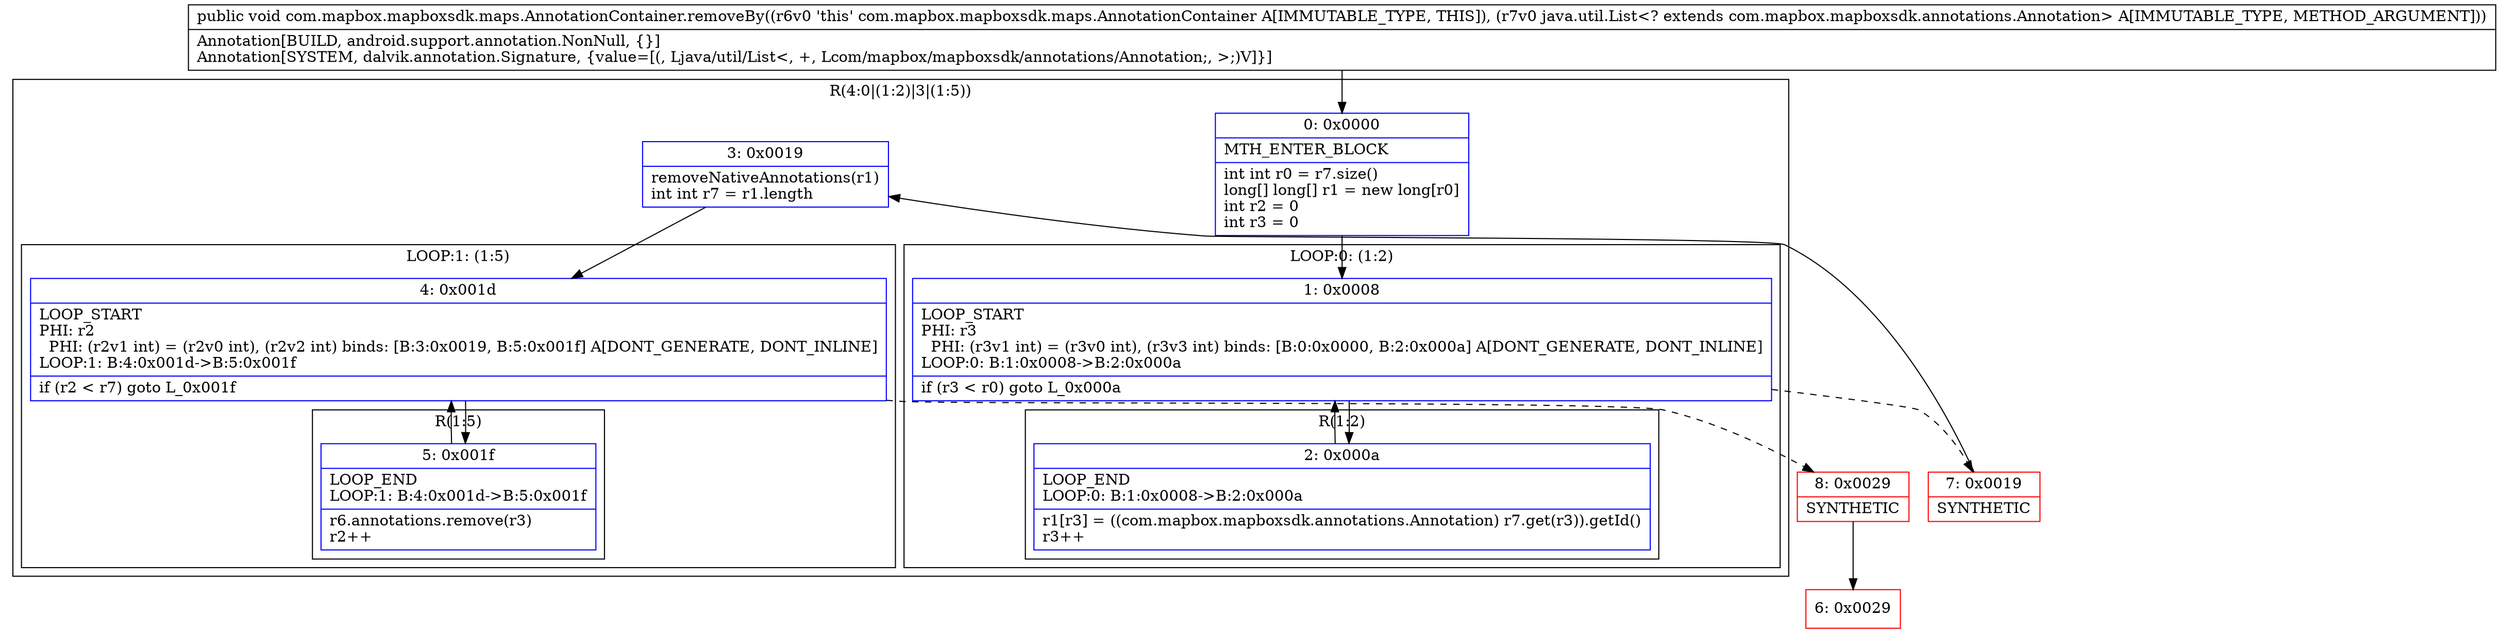 digraph "CFG forcom.mapbox.mapboxsdk.maps.AnnotationContainer.removeBy(Ljava\/util\/List;)V" {
subgraph cluster_Region_600306700 {
label = "R(4:0|(1:2)|3|(1:5))";
node [shape=record,color=blue];
Node_0 [shape=record,label="{0\:\ 0x0000|MTH_ENTER_BLOCK\l|int int r0 = r7.size()\llong[] long[] r1 = new long[r0]\lint r2 = 0\lint r3 = 0\l}"];
subgraph cluster_LoopRegion_1468036919 {
label = "LOOP:0: (1:2)";
node [shape=record,color=blue];
Node_1 [shape=record,label="{1\:\ 0x0008|LOOP_START\lPHI: r3 \l  PHI: (r3v1 int) = (r3v0 int), (r3v3 int) binds: [B:0:0x0000, B:2:0x000a] A[DONT_GENERATE, DONT_INLINE]\lLOOP:0: B:1:0x0008\-\>B:2:0x000a\l|if (r3 \< r0) goto L_0x000a\l}"];
subgraph cluster_Region_115611736 {
label = "R(1:2)";
node [shape=record,color=blue];
Node_2 [shape=record,label="{2\:\ 0x000a|LOOP_END\lLOOP:0: B:1:0x0008\-\>B:2:0x000a\l|r1[r3] = ((com.mapbox.mapboxsdk.annotations.Annotation) r7.get(r3)).getId()\lr3++\l}"];
}
}
Node_3 [shape=record,label="{3\:\ 0x0019|removeNativeAnnotations(r1)\lint int r7 = r1.length\l}"];
subgraph cluster_LoopRegion_608387589 {
label = "LOOP:1: (1:5)";
node [shape=record,color=blue];
Node_4 [shape=record,label="{4\:\ 0x001d|LOOP_START\lPHI: r2 \l  PHI: (r2v1 int) = (r2v0 int), (r2v2 int) binds: [B:3:0x0019, B:5:0x001f] A[DONT_GENERATE, DONT_INLINE]\lLOOP:1: B:4:0x001d\-\>B:5:0x001f\l|if (r2 \< r7) goto L_0x001f\l}"];
subgraph cluster_Region_875397532 {
label = "R(1:5)";
node [shape=record,color=blue];
Node_5 [shape=record,label="{5\:\ 0x001f|LOOP_END\lLOOP:1: B:4:0x001d\-\>B:5:0x001f\l|r6.annotations.remove(r3)\lr2++\l}"];
}
}
}
Node_6 [shape=record,color=red,label="{6\:\ 0x0029}"];
Node_7 [shape=record,color=red,label="{7\:\ 0x0019|SYNTHETIC\l}"];
Node_8 [shape=record,color=red,label="{8\:\ 0x0029|SYNTHETIC\l}"];
MethodNode[shape=record,label="{public void com.mapbox.mapboxsdk.maps.AnnotationContainer.removeBy((r6v0 'this' com.mapbox.mapboxsdk.maps.AnnotationContainer A[IMMUTABLE_TYPE, THIS]), (r7v0 java.util.List\<? extends com.mapbox.mapboxsdk.annotations.Annotation\> A[IMMUTABLE_TYPE, METHOD_ARGUMENT]))  | Annotation[BUILD, android.support.annotation.NonNull, \{\}]\lAnnotation[SYSTEM, dalvik.annotation.Signature, \{value=[(, Ljava\/util\/List\<, +, Lcom\/mapbox\/mapboxsdk\/annotations\/Annotation;, \>;)V]\}]\l}"];
MethodNode -> Node_0;
Node_0 -> Node_1;
Node_1 -> Node_2;
Node_1 -> Node_7[style=dashed];
Node_2 -> Node_1;
Node_3 -> Node_4;
Node_4 -> Node_5;
Node_4 -> Node_8[style=dashed];
Node_5 -> Node_4;
Node_7 -> Node_3;
Node_8 -> Node_6;
}

